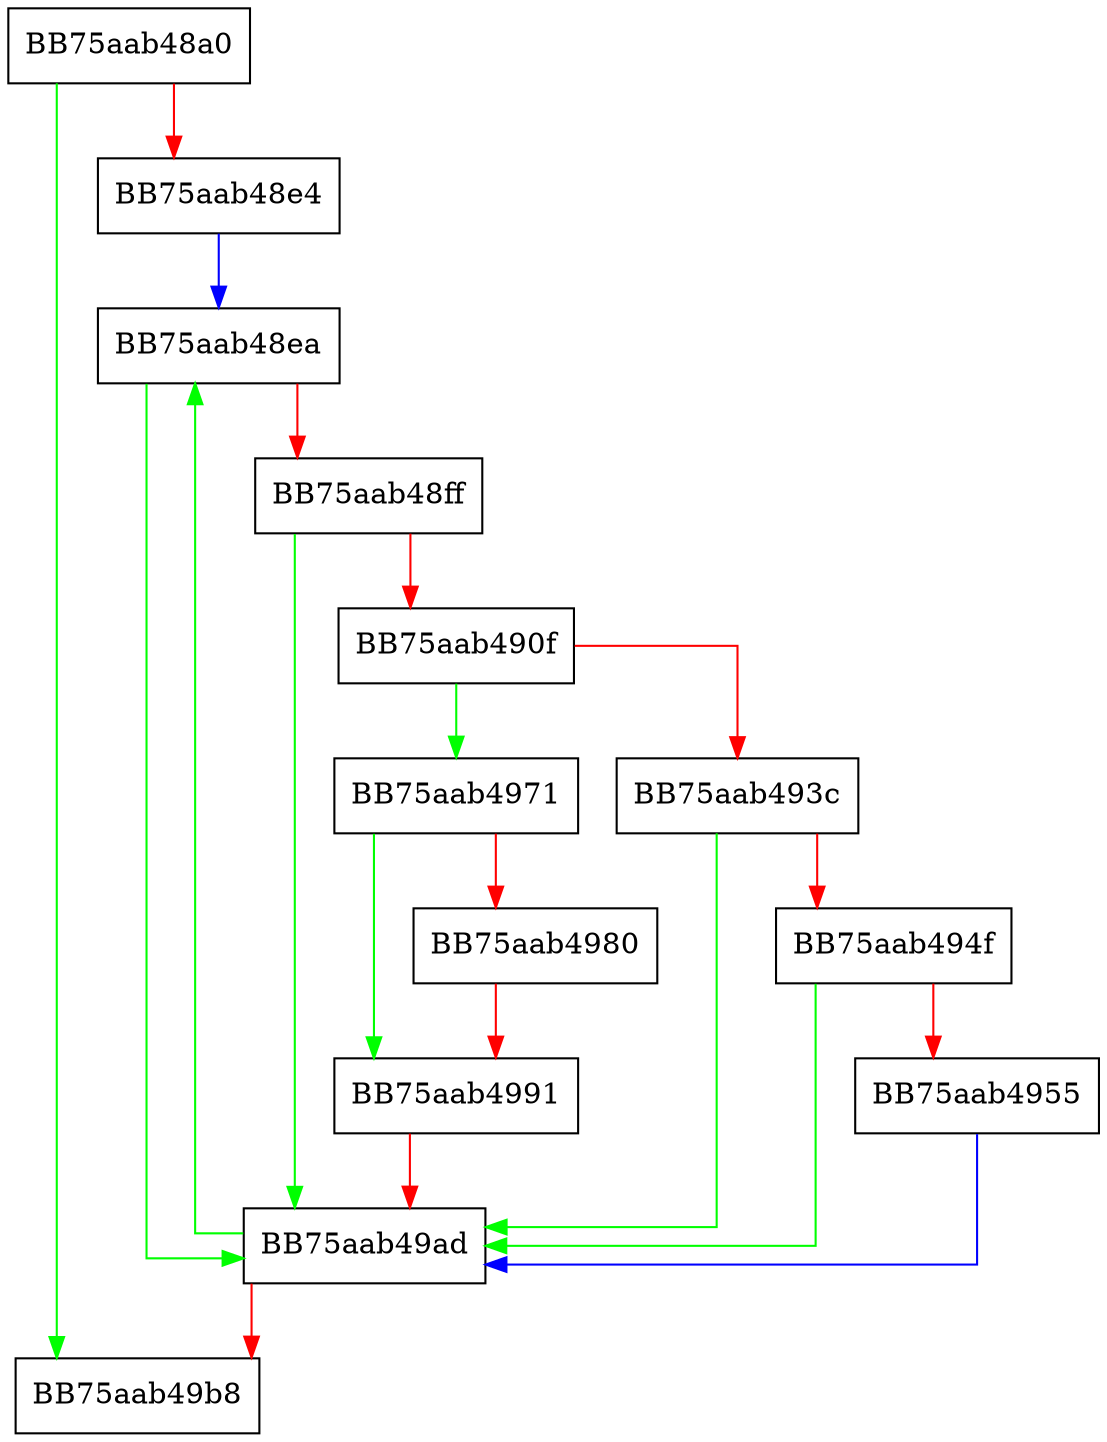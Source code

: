 digraph DropFPResults {
  node [shape="box"];
  graph [splines=ortho];
  BB75aab48a0 -> BB75aab49b8 [color="green"];
  BB75aab48a0 -> BB75aab48e4 [color="red"];
  BB75aab48e4 -> BB75aab48ea [color="blue"];
  BB75aab48ea -> BB75aab49ad [color="green"];
  BB75aab48ea -> BB75aab48ff [color="red"];
  BB75aab48ff -> BB75aab49ad [color="green"];
  BB75aab48ff -> BB75aab490f [color="red"];
  BB75aab490f -> BB75aab4971 [color="green"];
  BB75aab490f -> BB75aab493c [color="red"];
  BB75aab493c -> BB75aab49ad [color="green"];
  BB75aab493c -> BB75aab494f [color="red"];
  BB75aab494f -> BB75aab49ad [color="green"];
  BB75aab494f -> BB75aab4955 [color="red"];
  BB75aab4955 -> BB75aab49ad [color="blue"];
  BB75aab4971 -> BB75aab4991 [color="green"];
  BB75aab4971 -> BB75aab4980 [color="red"];
  BB75aab4980 -> BB75aab4991 [color="red"];
  BB75aab4991 -> BB75aab49ad [color="red"];
  BB75aab49ad -> BB75aab48ea [color="green"];
  BB75aab49ad -> BB75aab49b8 [color="red"];
}